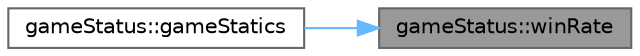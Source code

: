digraph "gameStatus::winRate"
{
 // LATEX_PDF_SIZE
  bgcolor="transparent";
  edge [fontname=Helvetica,fontsize=10,labelfontname=Helvetica,labelfontsize=10];
  node [fontname=Helvetica,fontsize=10,shape=box,height=0.2,width=0.4];
  rankdir="RL";
  Node1 [id="Node000001",label="gameStatus::winRate",height=0.2,width=0.4,color="gray40", fillcolor="grey60", style="filled", fontcolor="black",tooltip="Win Rate at this game."];
  Node1 -> Node2 [id="edge1_Node000001_Node000002",dir="back",color="steelblue1",style="solid",tooltip=" "];
  Node2 [id="Node000002",label="gameStatus::gameStatics",height=0.2,width=0.4,color="grey40", fillcolor="white", style="filled",URL="$classgame_status.html#a71623837b142fe48a567a2baad302cbf",tooltip="Show in the console the statics of the player in this game."];
}
